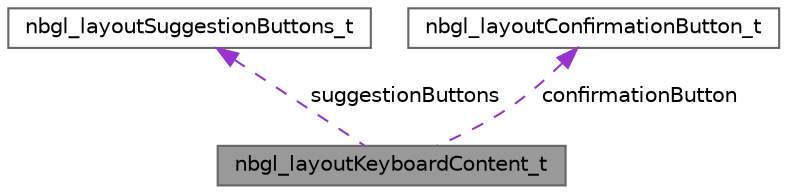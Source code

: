 digraph "nbgl_layoutKeyboardContent_t"
{
 // LATEX_PDF_SIZE
  bgcolor="transparent";
  edge [fontname=Helvetica,fontsize=10,labelfontname=Helvetica,labelfontsize=10];
  node [fontname=Helvetica,fontsize=10,shape=box,height=0.2,width=0.4];
  Node1 [label="nbgl_layoutKeyboardContent_t",height=0.2,width=0.4,color="gray40", fillcolor="grey60", style="filled", fontcolor="black",tooltip="This structure contains info to build a keyboard content (controls that are linked to keyboard)"];
  Node2 -> Node1 [dir="back",color="darkorchid3",style="dashed",label=" suggestionButtons" ];
  Node2 [label="nbgl_layoutSuggestionButtons_t",height=0.2,width=0.4,color="gray40", fillcolor="white", style="filled",URL="$structnbgl__layoutSuggestionButtons__t.html",tooltip="This structure contains info to build suggestion buttons."];
  Node3 -> Node1 [dir="back",color="darkorchid3",style="dashed",label=" confirmationButton" ];
  Node3 [label="nbgl_layoutConfirmationButton_t",height=0.2,width=0.4,color="gray40", fillcolor="white", style="filled",URL="$structnbgl__layoutConfirmationButton__t.html",tooltip="This structure contains info to build a confirmation button."];
}
